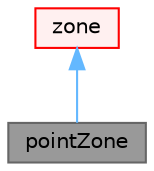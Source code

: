 digraph "pointZone"
{
 // LATEX_PDF_SIZE
  bgcolor="transparent";
  edge [fontname=Helvetica,fontsize=10,labelfontname=Helvetica,labelfontsize=10];
  node [fontname=Helvetica,fontsize=10,shape=box,height=0.2,width=0.4];
  Node1 [id="Node000001",label="pointZone",height=0.2,width=0.4,color="gray40", fillcolor="grey60", style="filled", fontcolor="black",tooltip="A subset of mesh points."];
  Node2 -> Node1 [id="edge1_Node000001_Node000002",dir="back",color="steelblue1",style="solid",tooltip=" "];
  Node2 [id="Node000002",label="zone",height=0.2,width=0.4,color="red", fillcolor="#FFF0F0", style="filled",URL="$classFoam_1_1zone.html",tooltip="Base class for mesh zones."];
}
